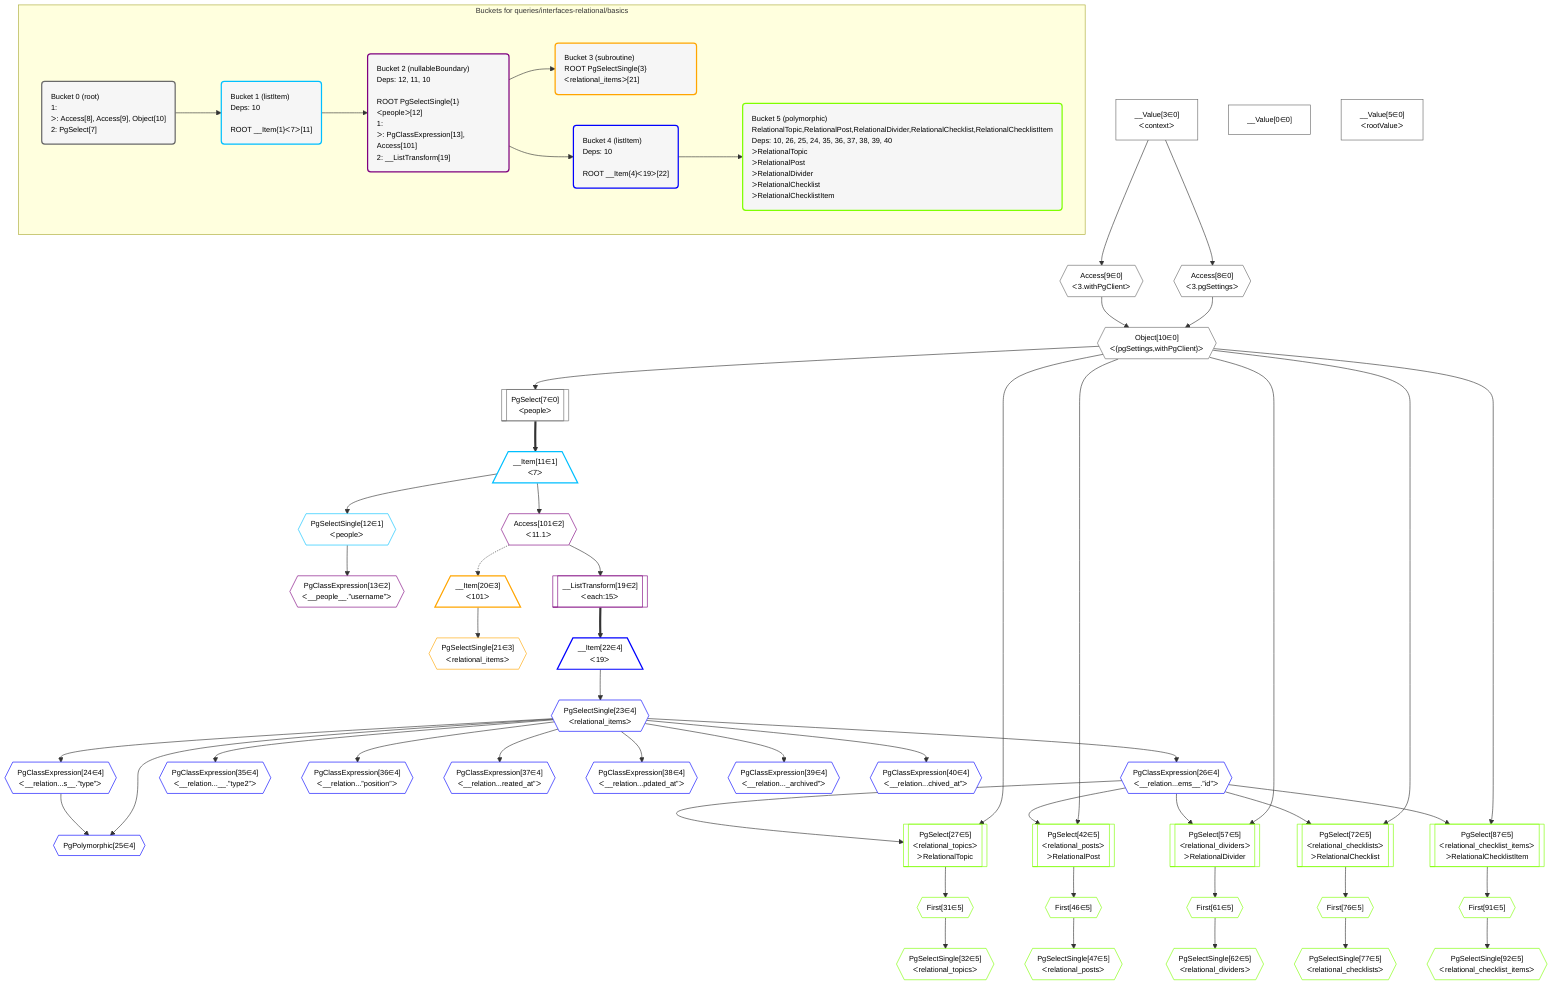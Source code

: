 %%{init: {'themeVariables': { 'fontSize': '12px'}}}%%
graph TD
    classDef path fill:#eee,stroke:#000,color:#000
    classDef plan fill:#fff,stroke-width:1px,color:#000
    classDef itemplan fill:#fff,stroke-width:2px,color:#000
    classDef unbatchedplan fill:#dff,stroke-width:1px,color:#000
    classDef sideeffectplan fill:#fcc,stroke-width:2px,color:#000
    classDef bucket fill:#f6f6f6,color:#000,stroke-width:2px,text-align:left


    %% plan dependencies
    Object10{{"Object[10∈0]<br />ᐸ{pgSettings,withPgClient}ᐳ"}}:::plan
    Access8{{"Access[8∈0]<br />ᐸ3.pgSettingsᐳ"}}:::plan
    Access9{{"Access[9∈0]<br />ᐸ3.withPgClientᐳ"}}:::plan
    Access8 & Access9 --> Object10
    PgSelect7[["PgSelect[7∈0]<br />ᐸpeopleᐳ"]]:::plan
    Object10 --> PgSelect7
    __Value3["__Value[3∈0]<br />ᐸcontextᐳ"]:::plan
    __Value3 --> Access8
    __Value3 --> Access9
    __Value0["__Value[0∈0]"]:::plan
    __Value5["__Value[5∈0]<br />ᐸrootValueᐳ"]:::plan
    __Item11[/"__Item[11∈1]<br />ᐸ7ᐳ"\]:::itemplan
    PgSelect7 ==> __Item11
    PgSelectSingle12{{"PgSelectSingle[12∈1]<br />ᐸpeopleᐳ"}}:::plan
    __Item11 --> PgSelectSingle12
    PgClassExpression13{{"PgClassExpression[13∈2]<br />ᐸ__people__.”username”ᐳ"}}:::plan
    PgSelectSingle12 --> PgClassExpression13
    __ListTransform19[["__ListTransform[19∈2]<br />ᐸeach:15ᐳ"]]:::plan
    Access101{{"Access[101∈2]<br />ᐸ11.1ᐳ"}}:::plan
    Access101 --> __ListTransform19
    __Item11 --> Access101
    __Item20[/"__Item[20∈3]<br />ᐸ101ᐳ"\]:::itemplan
    Access101 -.-> __Item20
    PgSelectSingle21{{"PgSelectSingle[21∈3]<br />ᐸrelational_itemsᐳ"}}:::plan
    __Item20 --> PgSelectSingle21
    PgPolymorphic25{{"PgPolymorphic[25∈4]"}}:::plan
    PgSelectSingle23{{"PgSelectSingle[23∈4]<br />ᐸrelational_itemsᐳ"}}:::plan
    PgClassExpression24{{"PgClassExpression[24∈4]<br />ᐸ__relation...s__.”type”ᐳ"}}:::plan
    PgSelectSingle23 & PgClassExpression24 --> PgPolymorphic25
    __Item22[/"__Item[22∈4]<br />ᐸ19ᐳ"\]:::itemplan
    __ListTransform19 ==> __Item22
    __Item22 --> PgSelectSingle23
    PgSelectSingle23 --> PgClassExpression24
    PgClassExpression26{{"PgClassExpression[26∈4]<br />ᐸ__relation...ems__.”id”ᐳ"}}:::plan
    PgSelectSingle23 --> PgClassExpression26
    PgClassExpression35{{"PgClassExpression[35∈4]<br />ᐸ__relation...__.”type2”ᐳ"}}:::plan
    PgSelectSingle23 --> PgClassExpression35
    PgClassExpression36{{"PgClassExpression[36∈4]<br />ᐸ__relation...”position”ᐳ"}}:::plan
    PgSelectSingle23 --> PgClassExpression36
    PgClassExpression37{{"PgClassExpression[37∈4]<br />ᐸ__relation...reated_at”ᐳ"}}:::plan
    PgSelectSingle23 --> PgClassExpression37
    PgClassExpression38{{"PgClassExpression[38∈4]<br />ᐸ__relation...pdated_at”ᐳ"}}:::plan
    PgSelectSingle23 --> PgClassExpression38
    PgClassExpression39{{"PgClassExpression[39∈4]<br />ᐸ__relation..._archived”ᐳ"}}:::plan
    PgSelectSingle23 --> PgClassExpression39
    PgClassExpression40{{"PgClassExpression[40∈4]<br />ᐸ__relation...chived_at”ᐳ"}}:::plan
    PgSelectSingle23 --> PgClassExpression40
    PgSelect27[["PgSelect[27∈5]<br />ᐸrelational_topicsᐳ<br />ᐳRelationalTopic"]]:::plan
    Object10 & PgClassExpression26 --> PgSelect27
    PgSelect42[["PgSelect[42∈5]<br />ᐸrelational_postsᐳ<br />ᐳRelationalPost"]]:::plan
    Object10 & PgClassExpression26 --> PgSelect42
    PgSelect57[["PgSelect[57∈5]<br />ᐸrelational_dividersᐳ<br />ᐳRelationalDivider"]]:::plan
    Object10 & PgClassExpression26 --> PgSelect57
    PgSelect72[["PgSelect[72∈5]<br />ᐸrelational_checklistsᐳ<br />ᐳRelationalChecklist"]]:::plan
    Object10 & PgClassExpression26 --> PgSelect72
    PgSelect87[["PgSelect[87∈5]<br />ᐸrelational_checklist_itemsᐳ<br />ᐳRelationalChecklistItem"]]:::plan
    Object10 & PgClassExpression26 --> PgSelect87
    First31{{"First[31∈5]"}}:::plan
    PgSelect27 --> First31
    PgSelectSingle32{{"PgSelectSingle[32∈5]<br />ᐸrelational_topicsᐳ"}}:::plan
    First31 --> PgSelectSingle32
    First46{{"First[46∈5]"}}:::plan
    PgSelect42 --> First46
    PgSelectSingle47{{"PgSelectSingle[47∈5]<br />ᐸrelational_postsᐳ"}}:::plan
    First46 --> PgSelectSingle47
    First61{{"First[61∈5]"}}:::plan
    PgSelect57 --> First61
    PgSelectSingle62{{"PgSelectSingle[62∈5]<br />ᐸrelational_dividersᐳ"}}:::plan
    First61 --> PgSelectSingle62
    First76{{"First[76∈5]"}}:::plan
    PgSelect72 --> First76
    PgSelectSingle77{{"PgSelectSingle[77∈5]<br />ᐸrelational_checklistsᐳ"}}:::plan
    First76 --> PgSelectSingle77
    First91{{"First[91∈5]"}}:::plan
    PgSelect87 --> First91
    PgSelectSingle92{{"PgSelectSingle[92∈5]<br />ᐸrelational_checklist_itemsᐳ"}}:::plan
    First91 --> PgSelectSingle92

    %% define steps

    subgraph "Buckets for queries/interfaces-relational/basics"
    Bucket0("Bucket 0 (root)<br />1: <br />ᐳ: Access[8], Access[9], Object[10]<br />2: PgSelect[7]"):::bucket
    classDef bucket0 stroke:#696969
    class Bucket0,__Value0,__Value3,__Value5,PgSelect7,Access8,Access9,Object10 bucket0
    Bucket1("Bucket 1 (listItem)<br />Deps: 10<br /><br />ROOT __Item{1}ᐸ7ᐳ[11]"):::bucket
    classDef bucket1 stroke:#00bfff
    class Bucket1,__Item11,PgSelectSingle12 bucket1
    Bucket2("Bucket 2 (nullableBoundary)<br />Deps: 12, 11, 10<br /><br />ROOT PgSelectSingle{1}ᐸpeopleᐳ[12]<br />1: <br />ᐳ: PgClassExpression[13], Access[101]<br />2: __ListTransform[19]"):::bucket
    classDef bucket2 stroke:#7f007f
    class Bucket2,PgClassExpression13,__ListTransform19,Access101 bucket2
    Bucket3("Bucket 3 (subroutine)<br />ROOT PgSelectSingle{3}ᐸrelational_itemsᐳ[21]"):::bucket
    classDef bucket3 stroke:#ffa500
    class Bucket3,__Item20,PgSelectSingle21 bucket3
    Bucket4("Bucket 4 (listItem)<br />Deps: 10<br /><br />ROOT __Item{4}ᐸ19ᐳ[22]"):::bucket
    classDef bucket4 stroke:#0000ff
    class Bucket4,__Item22,PgSelectSingle23,PgClassExpression24,PgPolymorphic25,PgClassExpression26,PgClassExpression35,PgClassExpression36,PgClassExpression37,PgClassExpression38,PgClassExpression39,PgClassExpression40 bucket4
    Bucket5("Bucket 5 (polymorphic)<br />RelationalTopic,RelationalPost,RelationalDivider,RelationalChecklist,RelationalChecklistItem<br />Deps: 10, 26, 25, 24, 35, 36, 37, 38, 39, 40<br />ᐳRelationalTopic<br />ᐳRelationalPost<br />ᐳRelationalDivider<br />ᐳRelationalChecklist<br />ᐳRelationalChecklistItem"):::bucket
    classDef bucket5 stroke:#7fff00
    class Bucket5,PgSelect27,First31,PgSelectSingle32,PgSelect42,First46,PgSelectSingle47,PgSelect57,First61,PgSelectSingle62,PgSelect72,First76,PgSelectSingle77,PgSelect87,First91,PgSelectSingle92 bucket5
    Bucket0 --> Bucket1
    Bucket1 --> Bucket2
    Bucket2 --> Bucket3 & Bucket4
    Bucket4 --> Bucket5
    end
